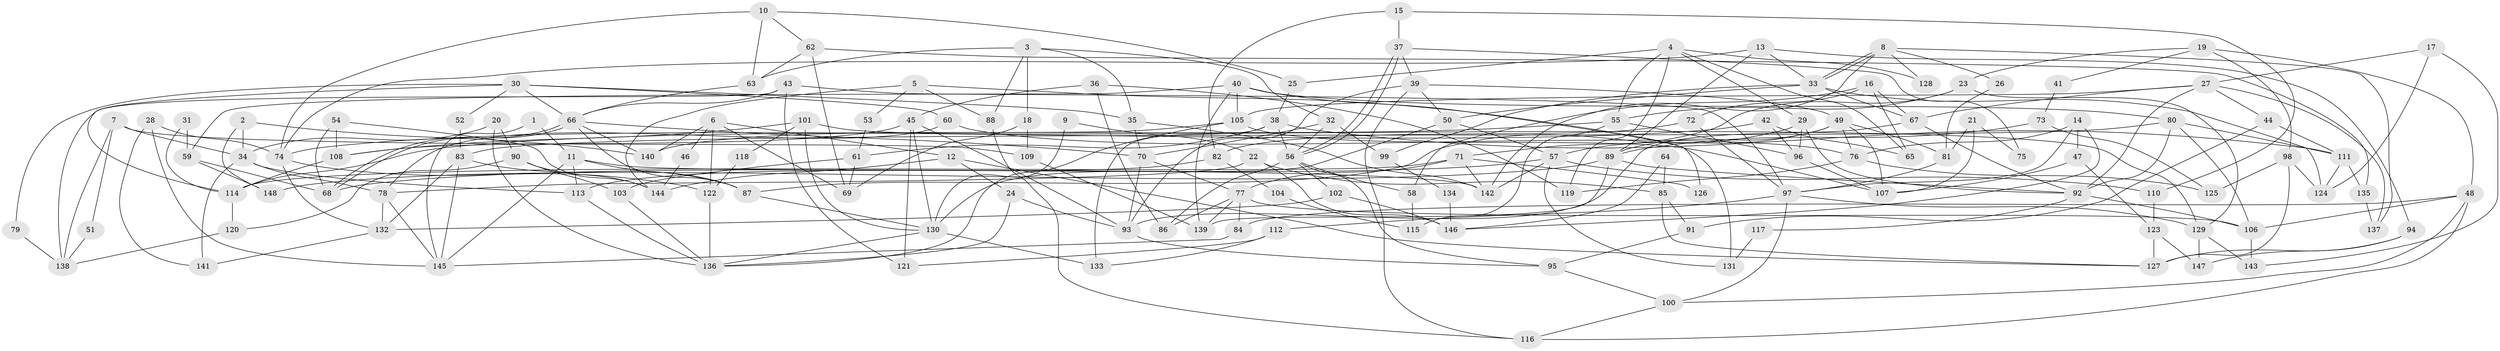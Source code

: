 // coarse degree distribution, {4: 0.1941747572815534, 7: 0.06796116504854369, 14: 0.009708737864077669, 9: 0.038834951456310676, 5: 0.14563106796116504, 2: 0.1262135922330097, 10: 0.02912621359223301, 8: 0.019417475728155338, 3: 0.2621359223300971, 12: 0.009708737864077669, 6: 0.06796116504854369, 11: 0.019417475728155338, 1: 0.009708737864077669}
// Generated by graph-tools (version 1.1) at 2025/18/03/04/25 18:18:57]
// undirected, 148 vertices, 296 edges
graph export_dot {
graph [start="1"]
  node [color=gray90,style=filled];
  1;
  2;
  3;
  4;
  5;
  6;
  7;
  8;
  9;
  10;
  11;
  12;
  13;
  14;
  15;
  16;
  17;
  18;
  19;
  20;
  21;
  22;
  23;
  24;
  25;
  26;
  27;
  28;
  29;
  30;
  31;
  32;
  33;
  34;
  35;
  36;
  37;
  38;
  39;
  40;
  41;
  42;
  43;
  44;
  45;
  46;
  47;
  48;
  49;
  50;
  51;
  52;
  53;
  54;
  55;
  56;
  57;
  58;
  59;
  60;
  61;
  62;
  63;
  64;
  65;
  66;
  67;
  68;
  69;
  70;
  71;
  72;
  73;
  74;
  75;
  76;
  77;
  78;
  79;
  80;
  81;
  82;
  83;
  84;
  85;
  86;
  87;
  88;
  89;
  90;
  91;
  92;
  93;
  94;
  95;
  96;
  97;
  98;
  99;
  100;
  101;
  102;
  103;
  104;
  105;
  106;
  107;
  108;
  109;
  110;
  111;
  112;
  113;
  114;
  115;
  116;
  117;
  118;
  119;
  120;
  121;
  122;
  123;
  124;
  125;
  126;
  127;
  128;
  129;
  130;
  131;
  132;
  133;
  134;
  135;
  136;
  137;
  138;
  139;
  140;
  141;
  142;
  143;
  144;
  145;
  146;
  147;
  148;
  1 -- 11;
  1 -- 145;
  2 -- 34;
  2 -- 148;
  2 -- 140;
  3 -- 35;
  3 -- 32;
  3 -- 18;
  3 -- 63;
  3 -- 88;
  4 -- 55;
  4 -- 29;
  4 -- 25;
  4 -- 65;
  4 -- 119;
  4 -- 128;
  5 -- 88;
  5 -- 144;
  5 -- 53;
  5 -- 131;
  6 -- 140;
  6 -- 122;
  6 -- 12;
  6 -- 46;
  6 -- 69;
  7 -- 109;
  7 -- 34;
  7 -- 51;
  7 -- 138;
  8 -- 142;
  8 -- 33;
  8 -- 33;
  8 -- 26;
  8 -- 128;
  8 -- 137;
  9 -- 130;
  9 -- 22;
  10 -- 63;
  10 -- 74;
  10 -- 25;
  10 -- 62;
  11 -- 145;
  11 -- 87;
  11 -- 113;
  11 -- 142;
  12 -- 24;
  12 -- 127;
  12 -- 144;
  13 -- 33;
  13 -- 89;
  13 -- 74;
  13 -- 94;
  14 -- 47;
  14 -- 146;
  14 -- 76;
  14 -- 97;
  15 -- 82;
  15 -- 37;
  15 -- 110;
  16 -- 65;
  16 -- 67;
  16 -- 58;
  16 -- 72;
  17 -- 27;
  17 -- 143;
  17 -- 124;
  18 -- 69;
  18 -- 109;
  19 -- 23;
  19 -- 98;
  19 -- 41;
  19 -- 48;
  20 -- 34;
  20 -- 90;
  20 -- 136;
  21 -- 81;
  21 -- 107;
  21 -- 75;
  22 -- 85;
  22 -- 78;
  22 -- 146;
  23 -- 71;
  23 -- 129;
  23 -- 55;
  24 -- 93;
  24 -- 136;
  25 -- 38;
  26 -- 81;
  27 -- 67;
  27 -- 137;
  27 -- 44;
  27 -- 92;
  27 -- 105;
  28 -- 141;
  28 -- 145;
  28 -- 74;
  29 -- 87;
  29 -- 92;
  29 -- 96;
  30 -- 66;
  30 -- 114;
  30 -- 35;
  30 -- 52;
  30 -- 60;
  30 -- 79;
  31 -- 114;
  31 -- 59;
  32 -- 56;
  32 -- 70;
  32 -- 99;
  33 -- 67;
  33 -- 50;
  33 -- 99;
  33 -- 124;
  34 -- 78;
  34 -- 113;
  34 -- 141;
  35 -- 142;
  35 -- 70;
  36 -- 45;
  36 -- 119;
  36 -- 86;
  37 -- 56;
  37 -- 56;
  37 -- 39;
  37 -- 75;
  38 -- 56;
  38 -- 61;
  38 -- 111;
  38 -- 133;
  39 -- 93;
  39 -- 50;
  39 -- 49;
  39 -- 116;
  40 -- 105;
  40 -- 139;
  40 -- 59;
  40 -- 80;
  40 -- 126;
  41 -- 73;
  42 -- 74;
  42 -- 96;
  42 -- 65;
  43 -- 97;
  43 -- 66;
  43 -- 121;
  43 -- 138;
  44 -- 111;
  44 -- 91;
  45 -- 121;
  45 -- 130;
  45 -- 93;
  45 -- 108;
  46 -- 144;
  47 -- 123;
  47 -- 107;
  48 -- 106;
  48 -- 84;
  48 -- 100;
  48 -- 116;
  49 -- 76;
  49 -- 57;
  49 -- 81;
  49 -- 89;
  49 -- 107;
  50 -- 57;
  50 -- 130;
  51 -- 138;
  52 -- 83;
  53 -- 61;
  54 -- 68;
  54 -- 144;
  54 -- 108;
  55 -- 96;
  55 -- 114;
  55 -- 115;
  56 -- 86;
  56 -- 58;
  56 -- 95;
  56 -- 102;
  57 -- 142;
  57 -- 68;
  57 -- 110;
  57 -- 131;
  58 -- 115;
  59 -- 68;
  59 -- 148;
  60 -- 78;
  60 -- 76;
  61 -- 69;
  61 -- 103;
  62 -- 63;
  62 -- 69;
  62 -- 135;
  63 -- 66;
  64 -- 146;
  64 -- 85;
  66 -- 68;
  66 -- 68;
  66 -- 70;
  66 -- 87;
  66 -- 140;
  67 -- 92;
  67 -- 93;
  70 -- 93;
  70 -- 77;
  71 -- 77;
  71 -- 114;
  71 -- 126;
  71 -- 142;
  72 -- 97;
  72 -- 82;
  73 -- 89;
  73 -- 125;
  74 -- 122;
  74 -- 132;
  76 -- 119;
  76 -- 125;
  77 -- 106;
  77 -- 84;
  77 -- 86;
  77 -- 139;
  78 -- 132;
  78 -- 145;
  79 -- 138;
  80 -- 111;
  80 -- 83;
  80 -- 92;
  80 -- 106;
  81 -- 97;
  82 -- 113;
  82 -- 104;
  83 -- 87;
  83 -- 132;
  83 -- 145;
  84 -- 145;
  85 -- 91;
  85 -- 127;
  87 -- 130;
  88 -- 116;
  89 -- 92;
  89 -- 139;
  89 -- 148;
  90 -- 103;
  90 -- 120;
  90 -- 144;
  91 -- 95;
  92 -- 106;
  92 -- 117;
  93 -- 95;
  94 -- 127;
  94 -- 147;
  95 -- 100;
  96 -- 107;
  97 -- 100;
  97 -- 112;
  97 -- 129;
  98 -- 124;
  98 -- 127;
  98 -- 125;
  99 -- 134;
  100 -- 116;
  101 -- 108;
  101 -- 130;
  101 -- 118;
  101 -- 129;
  102 -- 132;
  102 -- 146;
  103 -- 136;
  104 -- 115;
  105 -- 140;
  105 -- 107;
  105 -- 136;
  106 -- 143;
  108 -- 114;
  109 -- 139;
  110 -- 123;
  111 -- 124;
  111 -- 135;
  112 -- 133;
  112 -- 121;
  113 -- 136;
  114 -- 120;
  117 -- 131;
  118 -- 122;
  120 -- 138;
  122 -- 136;
  123 -- 147;
  123 -- 127;
  129 -- 143;
  129 -- 147;
  130 -- 136;
  130 -- 133;
  132 -- 141;
  134 -- 146;
  135 -- 137;
}
